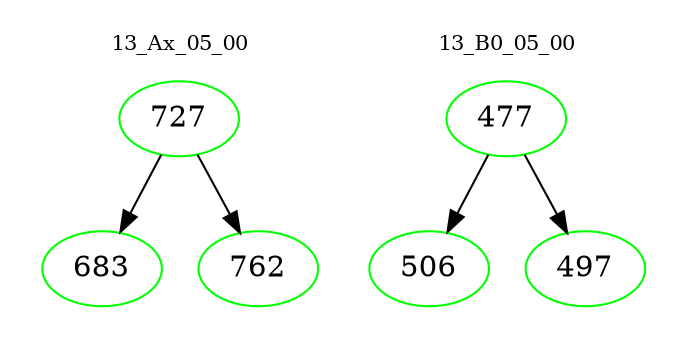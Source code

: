 digraph{
subgraph cluster_0 {
color = white
label = "13_Ax_05_00";
fontsize=10;
T0_727 [label="727", color="green"]
T0_727 -> T0_683 [color="black"]
T0_683 [label="683", color="green"]
T0_727 -> T0_762 [color="black"]
T0_762 [label="762", color="green"]
}
subgraph cluster_1 {
color = white
label = "13_B0_05_00";
fontsize=10;
T1_477 [label="477", color="green"]
T1_477 -> T1_506 [color="black"]
T1_506 [label="506", color="green"]
T1_477 -> T1_497 [color="black"]
T1_497 [label="497", color="green"]
}
}
